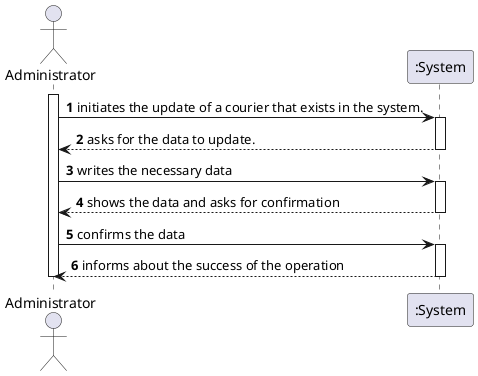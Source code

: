 @startuml
autonumber
actor "Administrator" as ADMIN
activate ADMIN
ADMIN-> ":System" : initiates the update of a courier that exists in the system.
activate ":System"
":System" --> ADMIN : asks for the data to update.
deactivate ":System"

ADMIN -> ":System" : writes the necessary data
activate ":System"
":System" --> ADMIN : shows the data and asks for confirmation
deactivate ":System"

ADMIN -> ":System" : confirms the data
activate ":System"
":System" --> ADMIN : informs about the success of the operation
deactivate ":System"

deactivate ADMIN

@enduml